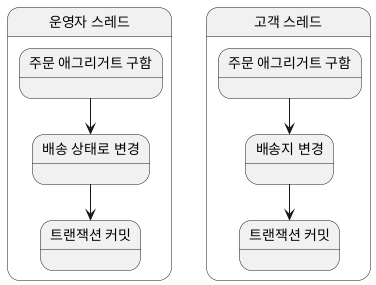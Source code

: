 @startuml

state "운영자 스레드" as a {
    state "주문 애그리거트 구함" as a1
    state "배송 상태로 변경" as a2
    state "트랜잭션 커밋" as a3
    
    a1 -down-> a2
    a2 -down-> a3
}

state "고객 스레드" as b {
    state "주문 애그리거트 구함" as b1
    state "배송지 변경" as b2
    state "트랜잭션 커밋" as b3

    b1 -down-> b2
    b2 -down-> b3
}

@enduml